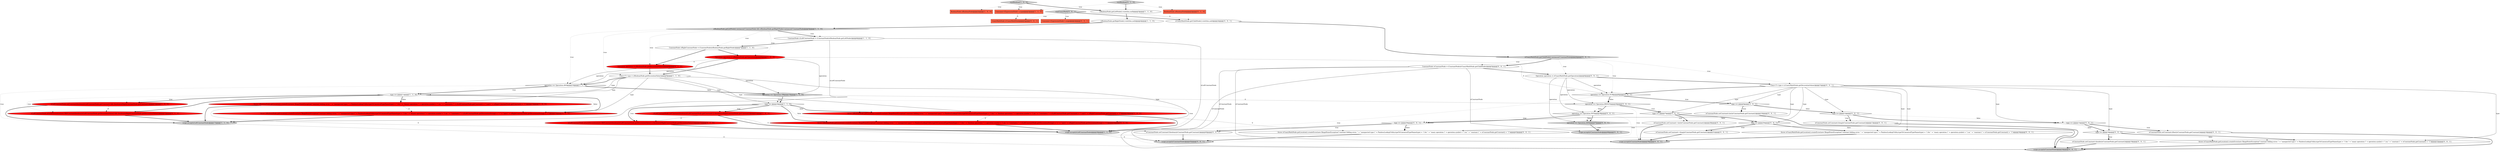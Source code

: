 digraph {
38 [style = filled, label = "type == @@@12@@@['0', '0', '1']", fillcolor = white, shape = diamond image = "AAA0AAABBB3BBB"];
43 [style = filled, label = "throw irUnaryMathNode.getLocation().createError(new IllegalStateException(\"constant folding error: \" + \"unexpected type (\" + PainlessLookupUtility.typeToCanonicalTypeName(type) + \"( for \" + \"unary operation (\" + operation.symbol + \"( on \" + \"constant (\" + irConstantNode.getConstant() + \"(\"))@@@43@@@['0', '0', '1']", fillcolor = white, shape = ellipse image = "AAA0AAABBB3BBB"];
1 [style = filled, label = "visitBoolean['1', '0', '0']", fillcolor = lightgray, shape = diamond image = "AAA0AAABBB1BBB"];
27 [style = filled, label = "scope.accept(irConstantNode)@@@45@@@['0', '0', '1']", fillcolor = lightgray, shape = ellipse image = "AAA0AAABBB3BBB"];
35 [style = filled, label = "operation == Operation.ADD@@@47@@@['0', '0', '1']", fillcolor = lightgray, shape = diamond image = "AAA0AAABBB3BBB"];
56 [style = filled, label = "type == @@@30@@@['0', '0', '1']", fillcolor = white, shape = diamond image = "AAA0AAABBB3BBB"];
25 [style = filled, label = "irLeftConstantNode.attachDecoration(new IRDConstant((boolean)irLeftConstantNode.getDecorationValue() && (boolean)irRightConstantNode.getDecorationValue()))@@@12@@@['0', '1', '0']", fillcolor = red, shape = ellipse image = "AAA1AAABBB2BBB"];
10 [style = filled, label = "irBooleanNode.getLeftNode().visit(this,null)@@@3@@@['1', '1', '0']", fillcolor = white, shape = ellipse image = "AAA0AAABBB1BBB"];
12 [style = filled, label = "Consumer<ExpressionNode> scope@@@2@@@['1', '1', '0']", fillcolor = tomato, shape = box image = "AAA0AAABBB1BBB"];
28 [style = filled, label = "irUnaryMathNode.getChildNode().visit(this,null)@@@3@@@['0', '0', '1']", fillcolor = white, shape = ellipse image = "AAA0AAABBB3BBB"];
3 [style = filled, label = "throw irBooleanNode.getLocation().createError(new IllegalStateException(\"constant folding error: \" + \"unexpected type (\" + PainlessLookupUtility.typeToCanonicalTypeName(type) + \"( for \" + \"boolean operation (\" + operation.symbol + \"( on \" + \"constants (\" + irLeftConstantNode.getConstant() + \"( and (\" + irRightConstantNode.getConstant() + \"(\"))@@@24@@@['1', '0', '0']", fillcolor = red, shape = ellipse image = "AAA1AAABBB1BBB"];
30 [style = filled, label = "Consumer<ExpressionNode> scope@@@2@@@['0', '0', '1']", fillcolor = tomato, shape = box image = "AAA0AAABBB3BBB"];
54 [style = filled, label = "Class<?> type = irUnaryMathNode.getDecorationValue()@@@7@@@['0', '0', '1']", fillcolor = white, shape = ellipse image = "AAA0AAABBB3BBB"];
21 [style = filled, label = "BooleanNode irBooleanNode@@@2@@@['0', '1', '0']", fillcolor = tomato, shape = box image = "AAA0AAABBB2BBB"];
49 [style = filled, label = "UnaryMathNode irUnaryMathNode@@@2@@@['0', '0', '1']", fillcolor = tomato, shape = box image = "AAA0AAABBB3BBB"];
53 [style = filled, label = "scope.accept(irConstantNode)@@@48@@@['0', '0', '1']", fillcolor = lightgray, shape = ellipse image = "AAA0AAABBB3BBB"];
4 [style = filled, label = "Operation operation = irBooleanNode.getOperation()@@@8@@@['1', '0', '0']", fillcolor = red, shape = ellipse image = "AAA1AAABBB1BBB"];
15 [style = filled, label = "type == @@@11@@@['1', '1', '0']", fillcolor = white, shape = diamond image = "AAA0AAABBB1BBB"];
5 [style = filled, label = "BooleanNode irBooleanNode@@@2@@@['1', '0', '0']", fillcolor = tomato, shape = box image = "AAA0AAABBB1BBB"];
41 [style = filled, label = "operation == Operation.SUB@@@8@@@['0', '0', '1']", fillcolor = white, shape = diamond image = "AAA0AAABBB3BBB"];
26 [style = filled, label = "irLeftConstantNode.attachDecoration(new IRDConstant((boolean)irLeftConstantNode.getDecorationValue() || (boolean)irRightConstantNode.getDecorationValue()))@@@21@@@['0', '1', '0']", fillcolor = red, shape = ellipse image = "AAA1AAABBB2BBB"];
17 [style = filled, label = "scope.accept(irLeftConstantNode)@@@26@@@['1', '1', '0']", fillcolor = lightgray, shape = ellipse image = "AAA0AAABBB1BBB"];
14 [style = filled, label = "operation == Operation.AND@@@10@@@['1', '1', '0']", fillcolor = white, shape = diamond image = "AAA0AAABBB1BBB"];
33 [style = filled, label = "scope.accept(irConstantNode)@@@24@@@['0', '0', '1']", fillcolor = lightgray, shape = ellipse image = "AAA0AAABBB3BBB"];
9 [style = filled, label = "scope.accept(irLeftConstantNode)@@@17@@@['1', '1', '0']", fillcolor = lightgray, shape = ellipse image = "AAA0AAABBB1BBB"];
8 [style = filled, label = "irLeftConstantNode.setConstant((boolean)irLeftConstantNode.getConstant() || (boolean)irRightConstantNode.getConstant())@@@21@@@['1', '0', '0']", fillcolor = red, shape = ellipse image = "AAA1AAABBB1BBB"];
13 [style = filled, label = "ConstantNode irRightConstantNode = (ConstantNode)irBooleanNode.getRightNode()@@@7@@@['1', '1', '0']", fillcolor = white, shape = ellipse image = "AAA0AAABBB1BBB"];
31 [style = filled, label = "irConstantNode.setConstant(-(double)irConstantNode.getConstant())@@@19@@@['0', '0', '1']", fillcolor = white, shape = ellipse image = "AAA0AAABBB3BBB"];
40 [style = filled, label = "visitUnaryMath['0', '0', '1']", fillcolor = lightgray, shape = diamond image = "AAA0AAABBB3BBB"];
50 [style = filled, label = "Operation operation = irUnaryMathNode.getOperation()@@@6@@@['0', '0', '1']", fillcolor = white, shape = ellipse image = "AAA0AAABBB3BBB"];
51 [style = filled, label = "throw irUnaryMathNode.getLocation().createError(new IllegalStateException(\"constant folding error: \" + \"unexpected type (\" + PainlessLookupUtility.typeToCanonicalTypeName(type) + \"( for \" + \"unary operation (\" + operation.symbol + \"( on \" + \"constant (\" + irConstantNode.getConstant() + \"(\"))@@@22@@@['0', '0', '1']", fillcolor = white, shape = ellipse image = "AAA0AAABBB3BBB"];
19 [style = filled, label = "Class<?> type = irBooleanNode.getDecorationValue()@@@9@@@['1', '1', '0']", fillcolor = white, shape = ellipse image = "AAA0AAABBB1BBB"];
24 [style = filled, label = "throw irBooleanNode.getLocation().createError(new IllegalStateException(\"constant folding error: \" + \"unexpected type (\" + PainlessLookupUtility.typeToCanonicalTypeName(type) + \"( for \" + \"boolean operation (\" + operation.symbol + \"( on \" + \"constants (\" + irLeftConstantNode.getDecorationString() + \"( \" + \"and (\" + irRightConstantNode.getDecorationString() + \"(\"))@@@24@@@['0', '1', '0']", fillcolor = red, shape = ellipse image = "AAA1AAABBB2BBB"];
44 [style = filled, label = "type == @@@18@@@['0', '0', '1']", fillcolor = white, shape = diamond image = "AAA0AAABBB3BBB"];
45 [style = filled, label = "irConstantNode.setConstant(!(boolean)irConstantNode.getConstant())@@@40@@@['0', '0', '1']", fillcolor = white, shape = ellipse image = "AAA0AAABBB3BBB"];
46 [style = filled, label = "ConstantNode irConstantNode = (ConstantNode)irUnaryMathNode.getChildNode()@@@5@@@['0', '0', '1']", fillcolor = white, shape = ellipse image = "AAA0AAABBB3BBB"];
52 [style = filled, label = "type == @@@27@@@['0', '0', '1']", fillcolor = white, shape = diamond image = "AAA0AAABBB3BBB"];
39 [style = filled, label = "irConstantNode.setConstant(-(int)irConstantNode.getConstant())@@@10@@@['0', '0', '1']", fillcolor = white, shape = ellipse image = "AAA0AAABBB3BBB"];
23 [style = filled, label = "visitBoolean['0', '1', '0']", fillcolor = lightgray, shape = diamond image = "AAA0AAABBB2BBB"];
0 [style = filled, label = "type == @@@20@@@['1', '1', '0']", fillcolor = white, shape = diamond image = "AAA0AAABBB1BBB"];
6 [style = filled, label = "ConstantNode irLeftConstantNode = (ConstantNode)irBooleanNode.getLeftNode()@@@6@@@['1', '1', '0']", fillcolor = white, shape = ellipse image = "AAA0AAABBB1BBB"];
55 [style = filled, label = "irConstantNode.setConstant(-(long)irConstantNode.getConstant())@@@13@@@['0', '0', '1']", fillcolor = white, shape = ellipse image = "AAA0AAABBB3BBB"];
57 [style = filled, label = "scope.accept(irConstantNode)@@@36@@@['0', '0', '1']", fillcolor = lightgray, shape = ellipse image = "AAA0AAABBB3BBB"];
18 [style = filled, label = "irBooleanNode.getLeftNode() instanceof ConstantNode && irBooleanNode.getRightNode() instanceof ConstantNode@@@5@@@['1', '1', '0']", fillcolor = lightgray, shape = diamond image = "AAA0AAABBB1BBB"];
59 [style = filled, label = "irConstantNode.setConstant(~(long)irConstantNode.getConstant())@@@31@@@['0', '0', '1']", fillcolor = white, shape = ellipse image = "AAA0AAABBB3BBB"];
34 [style = filled, label = "irConstantNode.setConstant(-(float)irConstantNode.getConstant())@@@16@@@['0', '0', '1']", fillcolor = white, shape = ellipse image = "AAA0AAABBB3BBB"];
37 [style = filled, label = "type == @@@9@@@['0', '0', '1']", fillcolor = white, shape = diamond image = "AAA0AAABBB3BBB"];
11 [style = filled, label = "operation == Operation.OR@@@19@@@['1', '1', '0']", fillcolor = lightgray, shape = diamond image = "AAA0AAABBB1BBB"];
16 [style = filled, label = "throw irBooleanNode.getLocation().createError(new IllegalStateException(\"constant folding error: \" + \"unexpected type (\" + PainlessLookupUtility.typeToCanonicalTypeName(type) + \"( for \" + \"binary operation (\" + operation.symbol + \"( on \" + \"constants (\" + irLeftConstantNode.getConstant() + \"( and (\" + irRightConstantNode.getConstant() + \"(\"))@@@15@@@['1', '0', '0']", fillcolor = red, shape = ellipse image = "AAA1AAABBB1BBB"];
7 [style = filled, label = "irLeftConstantNode.setConstant((boolean)irLeftConstantNode.getConstant() && (boolean)irRightConstantNode.getConstant())@@@12@@@['1', '0', '0']", fillcolor = red, shape = ellipse image = "AAA1AAABBB1BBB"];
32 [style = filled, label = "operation == Operation.BWNOT@@@26@@@['0', '0', '1']", fillcolor = white, shape = diamond image = "AAA0AAABBB3BBB"];
42 [style = filled, label = "type == @@@15@@@['0', '0', '1']", fillcolor = white, shape = diamond image = "AAA0AAABBB3BBB"];
20 [style = filled, label = "Operation operation = irBooleanNode.getDecorationValue()@@@8@@@['0', '1', '0']", fillcolor = red, shape = ellipse image = "AAA1AAABBB2BBB"];
48 [style = filled, label = "throw irUnaryMathNode.getLocation().createError(new IllegalStateException(\"constant folding error: \" + \"unexpected type (\" + PainlessLookupUtility.typeToCanonicalTypeName(type) + \"( for \" + \"unary operation (\" + operation.symbol + \"( on \" + \"constant (\" + irConstantNode.getConstant() + \"(\"))@@@34@@@['0', '0', '1']", fillcolor = white, shape = ellipse image = "AAA0AAABBB3BBB"];
2 [style = filled, label = "irBooleanNode.getRightNode().visit(this,null)@@@4@@@['1', '1', '0']", fillcolor = white, shape = ellipse image = "AAA0AAABBB1BBB"];
22 [style = filled, label = "throw irBooleanNode.getLocation().createError(new IllegalStateException(\"constant folding error: \" + \"unexpected type (\" + PainlessLookupUtility.typeToCanonicalTypeName(type) + \"( for \" + \"binary operation (\" + operation.symbol + \"( on \" + \"constants (\" + irLeftConstantNode.getDecorationString() + \"( \" + \"and (\" + irRightConstantNode.getDecorationString() + \"(\"))@@@15@@@['0', '1', '0']", fillcolor = red, shape = ellipse image = "AAA1AAABBB2BBB"];
58 [style = filled, label = "type == @@@39@@@['0', '0', '1']", fillcolor = white, shape = diamond image = "AAA0AAABBB3BBB"];
36 [style = filled, label = "irConstantNode.setConstant(~(int)irConstantNode.getConstant())@@@28@@@['0', '0', '1']", fillcolor = white, shape = ellipse image = "AAA0AAABBB3BBB"];
47 [style = filled, label = "operation == Operation.NOT@@@38@@@['0', '0', '1']", fillcolor = white, shape = diamond image = "AAA0AAABBB3BBB"];
29 [style = filled, label = "irUnaryMathNode.getChildNode() instanceof ConstantNode@@@4@@@['0', '0', '1']", fillcolor = lightgray, shape = diamond image = "AAA0AAABBB3BBB"];
11->32 [style = dashed, label="0"];
46->27 [style = solid, label="irConstantNode"];
32->52 [style = bold, label=""];
15->25 [style = bold, label=""];
52->36 [style = dotted, label="true"];
45->27 [style = bold, label=""];
19->15 [style = solid, label="type"];
59->57 [style = bold, label=""];
10->28 [style = dashed, label="0"];
18->20 [style = dotted, label="true"];
15->7 [style = dotted, label="true"];
38->42 [style = bold, label=""];
54->56 [style = solid, label="type"];
7->9 [style = bold, label=""];
44->51 [style = bold, label=""];
42->44 [style = bold, label=""];
0->3 [style = dotted, label="false"];
12->49 [style = dashed, label="0"];
37->38 [style = bold, label=""];
0->24 [style = bold, label=""];
29->46 [style = bold, label=""];
11->0 [style = dotted, label="true"];
1->12 [style = dotted, label="true"];
24->17 [style = bold, label=""];
0->8 [style = bold, label=""];
19->3 [style = solid, label="type"];
7->25 [style = dashed, label="0"];
38->42 [style = dotted, label="false"];
13->20 [style = bold, label=""];
41->33 [style = dotted, label="true"];
54->43 [style = solid, label="type"];
46->50 [style = bold, label=""];
50->54 [style = bold, label=""];
14->11 [style = bold, label=""];
16->9 [style = bold, label=""];
35->53 [style = dotted, label="true"];
38->55 [style = bold, label=""];
18->13 [style = dotted, label="true"];
40->49 [style = dotted, label="true"];
17->27 [style = dashed, label="0"];
0->3 [style = bold, label=""];
41->32 [style = bold, label=""];
26->17 [style = bold, label=""];
32->47 [style = dotted, label="false"];
22->9 [style = bold, label=""];
41->37 [style = bold, label=""];
4->19 [style = bold, label=""];
34->33 [style = bold, label=""];
23->21 [style = dotted, label="true"];
3->24 [style = dashed, label="0"];
40->30 [style = dotted, label="true"];
2->18 [style = bold, label=""];
19->22 [style = solid, label="type"];
54->41 [style = bold, label=""];
47->58 [style = dotted, label="true"];
54->37 [style = solid, label="type"];
29->41 [style = dotted, label="true"];
54->48 [style = solid, label="type"];
47->58 [style = bold, label=""];
18->6 [style = dotted, label="true"];
16->51 [style = dashed, label="0"];
0->8 [style = dotted, label="true"];
8->17 [style = bold, label=""];
31->33 [style = bold, label=""];
43->27 [style = bold, label=""];
29->50 [style = dotted, label="true"];
23->10 [style = bold, label=""];
19->0 [style = solid, label="type"];
56->48 [style = bold, label=""];
50->41 [style = solid, label="operation"];
44->31 [style = dotted, label="true"];
10->2 [style = bold, label=""];
14->15 [style = bold, label=""];
52->36 [style = bold, label=""];
54->42 [style = solid, label="type"];
0->26 [style = dotted, label="true"];
20->19 [style = bold, label=""];
51->33 [style = bold, label=""];
36->57 [style = bold, label=""];
58->43 [style = dotted, label="false"];
16->22 [style = dashed, label="0"];
50->35 [style = solid, label="operation"];
4->41 [style = dashed, label="0"];
28->29 [style = bold, label=""];
0->24 [style = dotted, label="false"];
19->24 [style = solid, label="type"];
58->43 [style = bold, label=""];
20->11 [style = solid, label="operation"];
32->57 [style = dotted, label="true"];
25->9 [style = bold, label=""];
18->19 [style = dotted, label="true"];
11->17 [style = dotted, label="true"];
38->55 [style = dotted, label="true"];
15->16 [style = dotted, label="false"];
41->37 [style = dotted, label="true"];
44->51 [style = dotted, label="false"];
54->52 [style = solid, label="type"];
39->33 [style = bold, label=""];
15->22 [style = bold, label=""];
54->51 [style = solid, label="type"];
19->14 [style = bold, label=""];
18->6 [style = bold, label=""];
4->20 [style = dashed, label="0"];
29->54 [style = dotted, label="true"];
6->13 [style = bold, label=""];
54->38 [style = solid, label="type"];
50->47 [style = solid, label="operation"];
3->17 [style = bold, label=""];
54->58 [style = solid, label="type"];
32->52 [style = dotted, label="true"];
37->38 [style = dotted, label="false"];
15->25 [style = dotted, label="true"];
56->48 [style = dotted, label="false"];
14->11 [style = dotted, label="false"];
56->59 [style = bold, label=""];
1->5 [style = dotted, label="true"];
15->22 [style = dotted, label="false"];
42->34 [style = dotted, label="true"];
37->39 [style = bold, label=""];
44->31 [style = bold, label=""];
35->53 [style = bold, label=""];
8->26 [style = dashed, label="0"];
46->33 [style = solid, label="irConstantNode"];
42->34 [style = bold, label=""];
0->26 [style = bold, label=""];
15->7 [style = bold, label=""];
48->57 [style = bold, label=""];
4->14 [style = solid, label="operation"];
46->57 [style = solid, label="irConstantNode"];
42->44 [style = dotted, label="false"];
20->14 [style = solid, label="operation"];
52->56 [style = bold, label=""];
47->27 [style = dotted, label="true"];
46->53 [style = solid, label="irConstantNode"];
40->28 [style = bold, label=""];
41->32 [style = dotted, label="false"];
15->16 [style = bold, label=""];
47->35 [style = bold, label=""];
52->56 [style = dotted, label="false"];
18->14 [style = dotted, label="true"];
9->33 [style = dashed, label="0"];
29->46 [style = dotted, label="true"];
14->15 [style = dotted, label="true"];
6->9 [style = solid, label="irLeftConstantNode"];
11->0 [style = bold, label=""];
6->17 [style = solid, label="irLeftConstantNode"];
32->47 [style = bold, label=""];
19->16 [style = solid, label="type"];
56->59 [style = dotted, label="true"];
3->43 [style = dashed, label="0"];
37->39 [style = dotted, label="true"];
58->45 [style = bold, label=""];
47->35 [style = dotted, label="false"];
58->45 [style = dotted, label="true"];
8->45 [style = dashed, label="0"];
18->4 [style = dotted, label="true"];
14->9 [style = dotted, label="true"];
50->32 [style = solid, label="operation"];
23->12 [style = dotted, label="true"];
1->10 [style = bold, label=""];
55->33 [style = bold, label=""];
54->44 [style = solid, label="type"];
4->11 [style = solid, label="operation"];
13->4 [style = bold, label=""];
}
